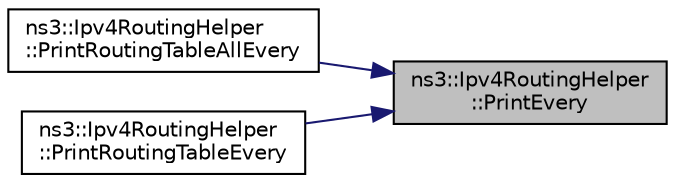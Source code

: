 digraph "ns3::Ipv4RoutingHelper::PrintEvery"
{
 // LATEX_PDF_SIZE
  edge [fontname="Helvetica",fontsize="10",labelfontname="Helvetica",labelfontsize="10"];
  node [fontname="Helvetica",fontsize="10",shape=record];
  rankdir="RL";
  Node1 [label="ns3::Ipv4RoutingHelper\l::PrintEvery",height=0.2,width=0.4,color="black", fillcolor="grey75", style="filled", fontcolor="black",tooltip="prints the routing tables of a node at regular intervals specified by user."];
  Node1 -> Node2 [dir="back",color="midnightblue",fontsize="10",style="solid",fontname="Helvetica"];
  Node2 [label="ns3::Ipv4RoutingHelper\l::PrintRoutingTableAllEvery",height=0.2,width=0.4,color="black", fillcolor="white", style="filled",URL="$classns3_1_1_ipv4_routing_helper.html#ae82209b94194b58afed38b80e92ed202",tooltip="prints the routing tables of all nodes at regular intervals specified by user."];
  Node1 -> Node3 [dir="back",color="midnightblue",fontsize="10",style="solid",fontname="Helvetica"];
  Node3 [label="ns3::Ipv4RoutingHelper\l::PrintRoutingTableEvery",height=0.2,width=0.4,color="black", fillcolor="white", style="filled",URL="$classns3_1_1_ipv4_routing_helper.html#ae2af473c43fc96aecd689072887d7dce",tooltip="prints the routing tables of a node at regular intervals specified by user."];
}
